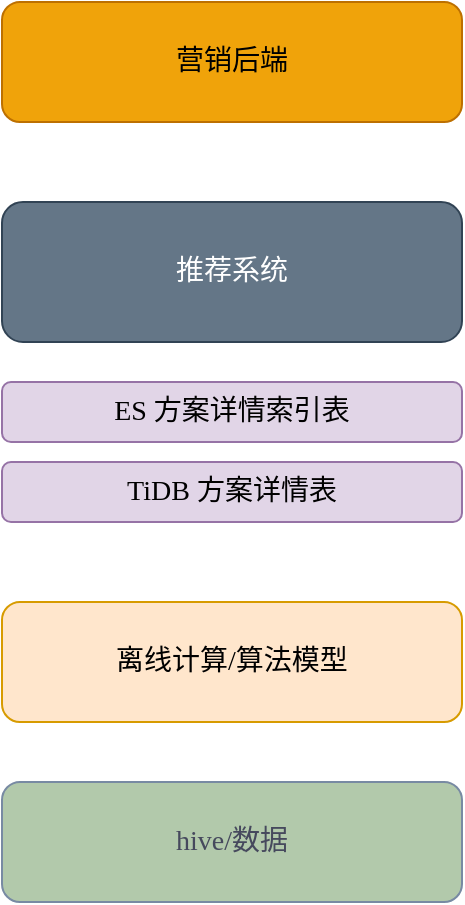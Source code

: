 <mxfile version="21.6.1" type="github">
  <diagram name="第 1 页" id="xCcg0Tw5DFCpbqDy5WKF">
    <mxGraphModel dx="1213" dy="1880" grid="1" gridSize="10" guides="1" tooltips="1" connect="1" arrows="1" fold="1" page="1" pageScale="1" pageWidth="827" pageHeight="1169" math="0" shadow="0">
      <root>
        <mxCell id="0" />
        <mxCell id="1" parent="0" />
        <mxCell id="VLDIAr3Fbf0gcbhuuuWl-1" value="hive/数据" style="rounded=1;whiteSpace=wrap;html=1;strokeColor=#788AA3;fontColor=#46495D;fillColor=#B2C9AB;fontSize=14;fontFamily=Comic Sans MS;" vertex="1" parent="1">
          <mxGeometry x="340" y="380" width="230" height="60" as="geometry" />
        </mxCell>
        <mxCell id="VLDIAr3Fbf0gcbhuuuWl-3" value="离线计算/算法模型" style="rounded=1;whiteSpace=wrap;html=1;strokeColor=#d79b00;fillColor=#ffe6cc;fontSize=14;fontFamily=Comic Sans MS;" vertex="1" parent="1">
          <mxGeometry x="340" y="290" width="230" height="60" as="geometry" />
        </mxCell>
        <mxCell id="VLDIAr3Fbf0gcbhuuuWl-4" value="TiDB 方案详情表" style="rounded=1;whiteSpace=wrap;html=1;strokeColor=#9673a6;fillColor=#e1d5e7;fontSize=14;fontFamily=Comic Sans MS;" vertex="1" parent="1">
          <mxGeometry x="340" y="220" width="230" height="30" as="geometry" />
        </mxCell>
        <mxCell id="VLDIAr3Fbf0gcbhuuuWl-5" value="ES 方案详情索引表" style="rounded=1;whiteSpace=wrap;html=1;strokeColor=#9673a6;fillColor=#e1d5e7;fontSize=14;fontFamily=Comic Sans MS;" vertex="1" parent="1">
          <mxGeometry x="340" y="180" width="230" height="30" as="geometry" />
        </mxCell>
        <mxCell id="VLDIAr3Fbf0gcbhuuuWl-6" value="推荐系统" style="rounded=1;whiteSpace=wrap;html=1;strokeColor=#314354;fontColor=#ffffff;fillColor=#647687;fontSize=14;fontFamily=Comic Sans MS;" vertex="1" parent="1">
          <mxGeometry x="340" y="90" width="230" height="70" as="geometry" />
        </mxCell>
        <mxCell id="VLDIAr3Fbf0gcbhuuuWl-7" value="营销后端" style="rounded=1;whiteSpace=wrap;html=1;strokeColor=#BD7000;fillColor=#f0a30a;fontSize=14;fontFamily=Comic Sans MS;fontColor=#000000;" vertex="1" parent="1">
          <mxGeometry x="340" y="-10" width="230" height="60" as="geometry" />
        </mxCell>
      </root>
    </mxGraphModel>
  </diagram>
</mxfile>

